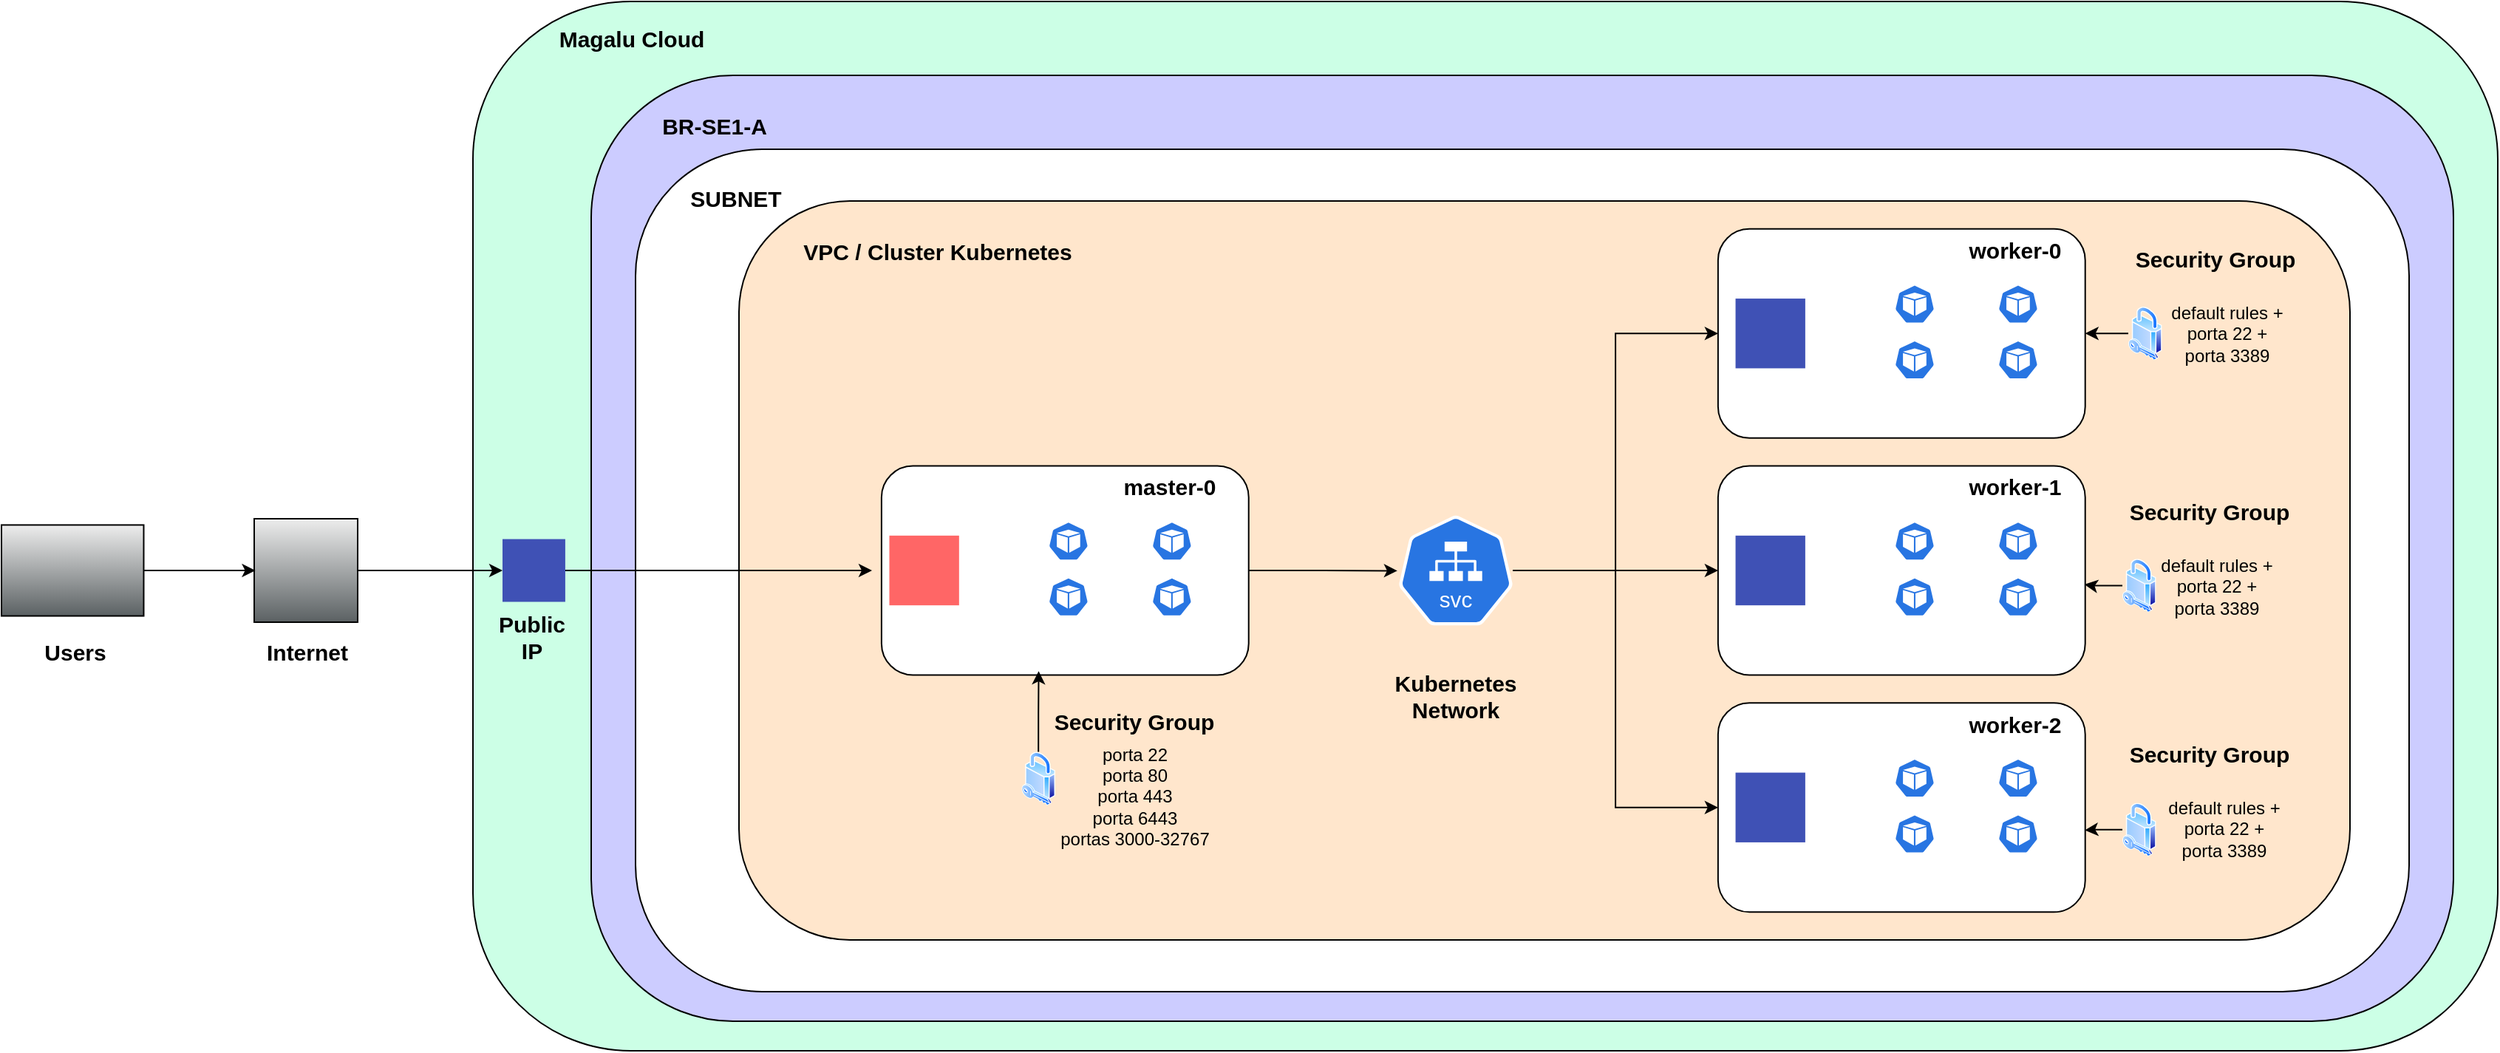 <mxfile version="28.0.6">
  <diagram name="Page-1" id="te6adjRtmmSSRFtGirXA">
    <mxGraphModel dx="1383" dy="813" grid="1" gridSize="10" guides="1" tooltips="1" connect="1" arrows="1" fold="1" page="1" pageScale="1" pageWidth="850" pageHeight="1100" math="0" shadow="0">
      <root>
        <mxCell id="0" />
        <mxCell id="1" parent="0" />
        <mxCell id="_bWnnEf0NVK6TSkEmAHS-3" value="" style="rounded=1;whiteSpace=wrap;html=1;fillColor=#CCFFE6;" parent="1" vertex="1">
          <mxGeometry x="580" y="110" width="1370" height="710" as="geometry" />
        </mxCell>
        <mxCell id="_bWnnEf0NVK6TSkEmAHS-4" value="Magalu Cloud" style="text;html=1;align=center;verticalAlign=middle;whiteSpace=wrap;rounded=0;fontSize=15;fontStyle=1" parent="1" vertex="1">
          <mxGeometry x="635" y="120" width="105" height="30" as="geometry" />
        </mxCell>
        <mxCell id="_bWnnEf0NVK6TSkEmAHS-6" value="" style="shape=mxgraph.networks2.icon;aspect=fixed;fillColor=#EDEDED;strokeColor=#000000;gradientColor=#5B6163;network2IconShadow=1;network2bgFillColor=none;network2Icon=mxgraph.networks2.globe;network2IconW=1;network2IconH=1;" parent="1" vertex="1">
          <mxGeometry x="432" y="460" width="70" height="70" as="geometry" />
        </mxCell>
        <mxCell id="_bWnnEf0NVK6TSkEmAHS-8" value="" style="shape=mxgraph.networks2.icon;aspect=fixed;fillColor=#EDEDED;strokeColor=#000000;gradientColor=#5B6163;network2IconShadow=1;network2bgFillColor=none;network2Icon=mxgraph.networks2.users;network2IconXOffset=0.002;network2IconYOffset=-0.0;network2IconW=1.035;network2IconH=0.662;" parent="1" vertex="1">
          <mxGeometry x="261" y="464.22" width="96.24" height="61.56" as="geometry" />
        </mxCell>
        <mxCell id="_bWnnEf0NVK6TSkEmAHS-36" value="" style="rounded=1;whiteSpace=wrap;html=1;fillColor=#CCCCFF;" parent="1" vertex="1">
          <mxGeometry x="660" y="160" width="1260" height="640" as="geometry" />
        </mxCell>
        <mxCell id="_bWnnEf0NVK6TSkEmAHS-37" value="BR-SE1-A" style="text;html=1;align=center;verticalAlign=middle;whiteSpace=wrap;rounded=0;fontSize=15;fontStyle=1" parent="1" vertex="1">
          <mxGeometry x="697" y="179" width="93" height="30" as="geometry" />
        </mxCell>
        <mxCell id="_bWnnEf0NVK6TSkEmAHS-59" value="" style="rounded=1;whiteSpace=wrap;html=1;" parent="1" vertex="1">
          <mxGeometry x="690" y="210" width="1200" height="570" as="geometry" />
        </mxCell>
        <mxCell id="_bWnnEf0NVK6TSkEmAHS-60" value="SUBNET" style="text;html=1;align=center;verticalAlign=middle;whiteSpace=wrap;rounded=0;fontStyle=1;fontSize=15;" parent="1" vertex="1">
          <mxGeometry x="728" y="228.44" width="60" height="30" as="geometry" />
        </mxCell>
        <mxCell id="_bWnnEf0NVK6TSkEmAHS-117" value="" style="group" parent="1" vertex="1" connectable="0">
          <mxGeometry x="760" y="245" width="1090" height="500" as="geometry" />
        </mxCell>
        <mxCell id="_bWnnEf0NVK6TSkEmAHS-116" value="" style="rounded=1;whiteSpace=wrap;html=1;fillColor=#FFE6CC;" parent="_bWnnEf0NVK6TSkEmAHS-117" vertex="1">
          <mxGeometry width="1090" height="500" as="geometry" />
        </mxCell>
        <mxCell id="_bWnnEf0NVK6TSkEmAHS-78" value="" style="rounded=1;whiteSpace=wrap;html=1;" parent="_bWnnEf0NVK6TSkEmAHS-117" vertex="1">
          <mxGeometry x="662.439" y="18.868" width="248.415" height="141.509" as="geometry" />
        </mxCell>
        <mxCell id="_bWnnEf0NVK6TSkEmAHS-75" value="" style="fillColor=#3F51B5;aspect=fixed;sketch=0;pointerEvents=1;shadow=0;dashed=0;html=1;strokeColor=none;labelPosition=center;verticalLabelPosition=bottom;outlineConnect=0;verticalAlign=top;align=center;shape=mxgraph.openstack.nova_server;" parent="_bWnnEf0NVK6TSkEmAHS-117" vertex="1">
          <mxGeometry x="674.268" y="66.038" width="47.17" height="47.17" as="geometry" />
        </mxCell>
        <mxCell id="_bWnnEf0NVK6TSkEmAHS-76" value="&lt;div&gt;worker-0&lt;/div&gt;" style="text;html=1;align=center;verticalAlign=middle;whiteSpace=wrap;rounded=0;fontSize=15;fontStyle=1" parent="_bWnnEf0NVK6TSkEmAHS-117" vertex="1">
          <mxGeometry x="828.049" y="18.868" width="70.976" height="28.302" as="geometry" />
        </mxCell>
        <mxCell id="_bWnnEf0NVK6TSkEmAHS-79" value="" style="aspect=fixed;sketch=0;html=1;dashed=0;whitespace=wrap;verticalLabelPosition=bottom;verticalAlign=top;fillColor=#2875E2;strokeColor=#ffffff;points=[[0.005,0.63,0],[0.1,0.2,0],[0.9,0.2,0],[0.5,0,0],[0.995,0.63,0],[0.72,0.99,0],[0.5,1,0],[0.28,0.99,0]];shape=mxgraph.kubernetes.icon2;prIcon=pod" parent="_bWnnEf0NVK6TSkEmAHS-117" vertex="1">
          <mxGeometry x="781.714" y="94.34" width="27.519" height="26.415" as="geometry" />
        </mxCell>
        <mxCell id="_bWnnEf0NVK6TSkEmAHS-80" value="" style="aspect=fixed;sketch=0;html=1;dashed=0;whitespace=wrap;verticalLabelPosition=bottom;verticalAlign=top;fillColor=#2875E2;strokeColor=#ffffff;points=[[0.005,0.63,0],[0.1,0.2,0],[0.9,0.2,0],[0.5,0,0],[0.995,0.63,0],[0.72,0.99,0],[0.5,1,0],[0.28,0.99,0]];shape=mxgraph.kubernetes.icon2;prIcon=pod" parent="_bWnnEf0NVK6TSkEmAHS-117" vertex="1">
          <mxGeometry x="781.714" y="56.604" width="27.519" height="26.415" as="geometry" />
        </mxCell>
        <mxCell id="_bWnnEf0NVK6TSkEmAHS-81" value="" style="aspect=fixed;sketch=0;html=1;dashed=0;whitespace=wrap;verticalLabelPosition=bottom;verticalAlign=top;fillColor=#2875E2;strokeColor=#ffffff;points=[[0.005,0.63,0],[0.1,0.2,0],[0.9,0.2,0],[0.5,0,0],[0.995,0.63,0],[0.72,0.99,0],[0.5,1,0],[0.28,0.99,0]];shape=mxgraph.kubernetes.icon2;prIcon=pod" parent="_bWnnEf0NVK6TSkEmAHS-117" vertex="1">
          <mxGeometry x="851.707" y="94.34" width="27.519" height="26.415" as="geometry" />
        </mxCell>
        <mxCell id="_bWnnEf0NVK6TSkEmAHS-84" value="" style="aspect=fixed;sketch=0;html=1;dashed=0;whitespace=wrap;verticalLabelPosition=bottom;verticalAlign=top;fillColor=#2875E2;strokeColor=#ffffff;points=[[0.005,0.63,0],[0.1,0.2,0],[0.9,0.2,0],[0.5,0,0],[0.995,0.63,0],[0.72,0.99,0],[0.5,1,0],[0.28,0.99,0]];shape=mxgraph.kubernetes.icon2;prIcon=pod" parent="_bWnnEf0NVK6TSkEmAHS-117" vertex="1">
          <mxGeometry x="851.707" y="56.604" width="27.519" height="26.415" as="geometry" />
        </mxCell>
        <mxCell id="_bWnnEf0NVK6TSkEmAHS-85" value="" style="rounded=1;whiteSpace=wrap;html=1;" parent="_bWnnEf0NVK6TSkEmAHS-117" vertex="1">
          <mxGeometry x="662.439" y="179.245" width="248.415" height="141.509" as="geometry" />
        </mxCell>
        <mxCell id="_bWnnEf0NVK6TSkEmAHS-86" value="" style="fillColor=#3F51B5;aspect=fixed;sketch=0;pointerEvents=1;shadow=0;dashed=0;html=1;strokeColor=none;labelPosition=center;verticalLabelPosition=bottom;outlineConnect=0;verticalAlign=top;align=center;shape=mxgraph.openstack.nova_server;" parent="_bWnnEf0NVK6TSkEmAHS-117" vertex="1">
          <mxGeometry x="674.268" y="226.415" width="47.17" height="47.17" as="geometry" />
        </mxCell>
        <mxCell id="_bWnnEf0NVK6TSkEmAHS-87" value="&lt;div&gt;worker-1&lt;/div&gt;" style="text;html=1;align=center;verticalAlign=middle;whiteSpace=wrap;rounded=0;fontStyle=1;fontSize=15;" parent="_bWnnEf0NVK6TSkEmAHS-117" vertex="1">
          <mxGeometry x="828.049" y="179.245" width="70.976" height="28.302" as="geometry" />
        </mxCell>
        <mxCell id="_bWnnEf0NVK6TSkEmAHS-88" value="" style="aspect=fixed;sketch=0;html=1;dashed=0;whitespace=wrap;verticalLabelPosition=bottom;verticalAlign=top;fillColor=#2875E2;strokeColor=#ffffff;points=[[0.005,0.63,0],[0.1,0.2,0],[0.9,0.2,0],[0.5,0,0],[0.995,0.63,0],[0.72,0.99,0],[0.5,1,0],[0.28,0.99,0]];shape=mxgraph.kubernetes.icon2;prIcon=pod" parent="_bWnnEf0NVK6TSkEmAHS-117" vertex="1">
          <mxGeometry x="781.714" y="254.717" width="27.519" height="26.415" as="geometry" />
        </mxCell>
        <mxCell id="_bWnnEf0NVK6TSkEmAHS-89" value="" style="aspect=fixed;sketch=0;html=1;dashed=0;whitespace=wrap;verticalLabelPosition=bottom;verticalAlign=top;fillColor=#2875E2;strokeColor=#ffffff;points=[[0.005,0.63,0],[0.1,0.2,0],[0.9,0.2,0],[0.5,0,0],[0.995,0.63,0],[0.72,0.99,0],[0.5,1,0],[0.28,0.99,0]];shape=mxgraph.kubernetes.icon2;prIcon=pod" parent="_bWnnEf0NVK6TSkEmAHS-117" vertex="1">
          <mxGeometry x="781.714" y="216.981" width="27.519" height="26.415" as="geometry" />
        </mxCell>
        <mxCell id="_bWnnEf0NVK6TSkEmAHS-90" value="" style="aspect=fixed;sketch=0;html=1;dashed=0;whitespace=wrap;verticalLabelPosition=bottom;verticalAlign=top;fillColor=#2875E2;strokeColor=#ffffff;points=[[0.005,0.63,0],[0.1,0.2,0],[0.9,0.2,0],[0.5,0,0],[0.995,0.63,0],[0.72,0.99,0],[0.5,1,0],[0.28,0.99,0]];shape=mxgraph.kubernetes.icon2;prIcon=pod" parent="_bWnnEf0NVK6TSkEmAHS-117" vertex="1">
          <mxGeometry x="851.707" y="254.717" width="27.519" height="26.415" as="geometry" />
        </mxCell>
        <mxCell id="_bWnnEf0NVK6TSkEmAHS-91" value="" style="aspect=fixed;sketch=0;html=1;dashed=0;whitespace=wrap;verticalLabelPosition=bottom;verticalAlign=top;fillColor=#2875E2;strokeColor=#ffffff;points=[[0.005,0.63,0],[0.1,0.2,0],[0.9,0.2,0],[0.5,0,0],[0.995,0.63,0],[0.72,0.99,0],[0.5,1,0],[0.28,0.99,0]];shape=mxgraph.kubernetes.icon2;prIcon=pod" parent="_bWnnEf0NVK6TSkEmAHS-117" vertex="1">
          <mxGeometry x="851.707" y="216.981" width="27.519" height="26.415" as="geometry" />
        </mxCell>
        <mxCell id="_bWnnEf0NVK6TSkEmAHS-92" value="" style="rounded=1;whiteSpace=wrap;html=1;" parent="_bWnnEf0NVK6TSkEmAHS-117" vertex="1">
          <mxGeometry x="662.439" y="339.623" width="248.415" height="141.509" as="geometry" />
        </mxCell>
        <mxCell id="_bWnnEf0NVK6TSkEmAHS-93" value="" style="fillColor=#3F51B5;aspect=fixed;sketch=0;pointerEvents=1;shadow=0;dashed=0;html=1;strokeColor=none;labelPosition=center;verticalLabelPosition=bottom;outlineConnect=0;verticalAlign=top;align=center;shape=mxgraph.openstack.nova_server;" parent="_bWnnEf0NVK6TSkEmAHS-117" vertex="1">
          <mxGeometry x="674.268" y="386.792" width="47.17" height="47.17" as="geometry" />
        </mxCell>
        <mxCell id="_bWnnEf0NVK6TSkEmAHS-94" value="&lt;div&gt;worker-2&lt;/div&gt;" style="text;html=1;align=center;verticalAlign=middle;whiteSpace=wrap;rounded=0;fontStyle=1;fontSize=15;" parent="_bWnnEf0NVK6TSkEmAHS-117" vertex="1">
          <mxGeometry x="828.049" y="339.623" width="70.976" height="28.302" as="geometry" />
        </mxCell>
        <mxCell id="_bWnnEf0NVK6TSkEmAHS-95" value="" style="aspect=fixed;sketch=0;html=1;dashed=0;whitespace=wrap;verticalLabelPosition=bottom;verticalAlign=top;fillColor=#2875E2;strokeColor=#ffffff;points=[[0.005,0.63,0],[0.1,0.2,0],[0.9,0.2,0],[0.5,0,0],[0.995,0.63,0],[0.72,0.99,0],[0.5,1,0],[0.28,0.99,0]];shape=mxgraph.kubernetes.icon2;prIcon=pod" parent="_bWnnEf0NVK6TSkEmAHS-117" vertex="1">
          <mxGeometry x="781.714" y="415.094" width="27.519" height="26.415" as="geometry" />
        </mxCell>
        <mxCell id="_bWnnEf0NVK6TSkEmAHS-96" value="" style="aspect=fixed;sketch=0;html=1;dashed=0;whitespace=wrap;verticalLabelPosition=bottom;verticalAlign=top;fillColor=#2875E2;strokeColor=#ffffff;points=[[0.005,0.63,0],[0.1,0.2,0],[0.9,0.2,0],[0.5,0,0],[0.995,0.63,0],[0.72,0.99,0],[0.5,1,0],[0.28,0.99,0]];shape=mxgraph.kubernetes.icon2;prIcon=pod" parent="_bWnnEf0NVK6TSkEmAHS-117" vertex="1">
          <mxGeometry x="781.714" y="377.358" width="27.519" height="26.415" as="geometry" />
        </mxCell>
        <mxCell id="_bWnnEf0NVK6TSkEmAHS-97" value="" style="aspect=fixed;sketch=0;html=1;dashed=0;whitespace=wrap;verticalLabelPosition=bottom;verticalAlign=top;fillColor=#2875E2;strokeColor=#ffffff;points=[[0.005,0.63,0],[0.1,0.2,0],[0.9,0.2,0],[0.5,0,0],[0.995,0.63,0],[0.72,0.99,0],[0.5,1,0],[0.28,0.99,0]];shape=mxgraph.kubernetes.icon2;prIcon=pod" parent="_bWnnEf0NVK6TSkEmAHS-117" vertex="1">
          <mxGeometry x="851.707" y="415.094" width="27.519" height="26.415" as="geometry" />
        </mxCell>
        <mxCell id="_bWnnEf0NVK6TSkEmAHS-98" value="" style="aspect=fixed;sketch=0;html=1;dashed=0;whitespace=wrap;verticalLabelPosition=bottom;verticalAlign=top;fillColor=#2875E2;strokeColor=#ffffff;points=[[0.005,0.63,0],[0.1,0.2,0],[0.9,0.2,0],[0.5,0,0],[0.995,0.63,0],[0.72,0.99,0],[0.5,1,0],[0.28,0.99,0]];shape=mxgraph.kubernetes.icon2;prIcon=pod" parent="_bWnnEf0NVK6TSkEmAHS-117" vertex="1">
          <mxGeometry x="851.707" y="377.358" width="27.519" height="26.415" as="geometry" />
        </mxCell>
        <mxCell id="_bWnnEf0NVK6TSkEmAHS-107" style="edgeStyle=orthogonalEdgeStyle;rounded=0;orthogonalLoop=1;jettySize=auto;html=1;entryX=0;entryY=0.5;entryDx=0;entryDy=0;" parent="_bWnnEf0NVK6TSkEmAHS-117" source="_bWnnEf0NVK6TSkEmAHS-106" target="_bWnnEf0NVK6TSkEmAHS-78" edge="1">
          <mxGeometry relative="1" as="geometry" />
        </mxCell>
        <mxCell id="_bWnnEf0NVK6TSkEmAHS-108" style="edgeStyle=orthogonalEdgeStyle;rounded=0;orthogonalLoop=1;jettySize=auto;html=1;entryX=0;entryY=0.5;entryDx=0;entryDy=0;" parent="_bWnnEf0NVK6TSkEmAHS-117" source="_bWnnEf0NVK6TSkEmAHS-106" target="_bWnnEf0NVK6TSkEmAHS-85" edge="1">
          <mxGeometry relative="1" as="geometry" />
        </mxCell>
        <mxCell id="_bWnnEf0NVK6TSkEmAHS-109" style="edgeStyle=orthogonalEdgeStyle;rounded=0;orthogonalLoop=1;jettySize=auto;html=1;entryX=0;entryY=0.5;entryDx=0;entryDy=0;" parent="_bWnnEf0NVK6TSkEmAHS-117" source="_bWnnEf0NVK6TSkEmAHS-106" target="_bWnnEf0NVK6TSkEmAHS-92" edge="1">
          <mxGeometry relative="1" as="geometry" />
        </mxCell>
        <mxCell id="_bWnnEf0NVK6TSkEmAHS-106" value="" style="aspect=fixed;sketch=0;html=1;dashed=0;whitespace=wrap;verticalLabelPosition=bottom;verticalAlign=top;fillColor=#2875E2;strokeColor=#ffffff;points=[[0.005,0.63,0],[0.1,0.2,0],[0.9,0.2,0],[0.5,0,0],[0.995,0.63,0],[0.72,0.99,0],[0.5,1,0],[0.28,0.99,0]];shape=mxgraph.kubernetes.icon2;kubernetesLabel=1;prIcon=svc" parent="_bWnnEf0NVK6TSkEmAHS-117" vertex="1">
          <mxGeometry x="446.29" y="212.83" width="77.44" height="74.34" as="geometry" />
        </mxCell>
        <mxCell id="_bWnnEf0NVK6TSkEmAHS-110" style="edgeStyle=orthogonalEdgeStyle;rounded=0;orthogonalLoop=1;jettySize=auto;html=1;entryX=-0.011;entryY=0.503;entryDx=0;entryDy=0;entryPerimeter=0;" parent="_bWnnEf0NVK6TSkEmAHS-117" source="_bWnnEf0NVK6TSkEmAHS-99" target="_bWnnEf0NVK6TSkEmAHS-106" edge="1">
          <mxGeometry relative="1" as="geometry" />
        </mxCell>
        <mxCell id="_bWnnEf0NVK6TSkEmAHS-125" value="" style="group" parent="_bWnnEf0NVK6TSkEmAHS-117" vertex="1" connectable="0">
          <mxGeometry x="89.908" y="179.245" width="248.415" height="141.509" as="geometry" />
        </mxCell>
        <mxCell id="_bWnnEf0NVK6TSkEmAHS-99" value="" style="rounded=1;whiteSpace=wrap;html=1;" parent="_bWnnEf0NVK6TSkEmAHS-125" vertex="1">
          <mxGeometry x="6.539" width="248.415" height="141.509" as="geometry" />
        </mxCell>
        <mxCell id="_bWnnEf0NVK6TSkEmAHS-100" value="" style="fillColor=#FF6666;aspect=fixed;sketch=0;pointerEvents=1;shadow=0;dashed=0;html=1;strokeColor=none;labelPosition=center;verticalLabelPosition=bottom;outlineConnect=0;verticalAlign=top;align=center;shape=mxgraph.openstack.nova_server;" parent="_bWnnEf0NVK6TSkEmAHS-125" vertex="1">
          <mxGeometry x="11.829" y="47.17" width="47.17" height="47.17" as="geometry" />
        </mxCell>
        <mxCell id="_bWnnEf0NVK6TSkEmAHS-101" value="&lt;div&gt;master-0&lt;/div&gt;" style="text;html=1;align=center;verticalAlign=middle;whiteSpace=wrap;rounded=0;fontStyle=1;fontSize=15;" parent="_bWnnEf0NVK6TSkEmAHS-125" vertex="1">
          <mxGeometry x="165.61" width="70.976" height="28.302" as="geometry" />
        </mxCell>
        <mxCell id="_bWnnEf0NVK6TSkEmAHS-102" value="" style="aspect=fixed;sketch=0;html=1;dashed=0;whitespace=wrap;verticalLabelPosition=bottom;verticalAlign=top;fillColor=#2875E2;strokeColor=#ffffff;points=[[0.005,0.63,0],[0.1,0.2,0],[0.9,0.2,0],[0.5,0,0],[0.995,0.63,0],[0.72,0.99,0],[0.5,1,0],[0.28,0.99,0]];shape=mxgraph.kubernetes.icon2;prIcon=pod" parent="_bWnnEf0NVK6TSkEmAHS-125" vertex="1">
          <mxGeometry x="119.275" y="75.472" width="27.519" height="26.415" as="geometry" />
        </mxCell>
        <mxCell id="_bWnnEf0NVK6TSkEmAHS-103" value="" style="aspect=fixed;sketch=0;html=1;dashed=0;whitespace=wrap;verticalLabelPosition=bottom;verticalAlign=top;fillColor=#2875E2;strokeColor=#ffffff;points=[[0.005,0.63,0],[0.1,0.2,0],[0.9,0.2,0],[0.5,0,0],[0.995,0.63,0],[0.72,0.99,0],[0.5,1,0],[0.28,0.99,0]];shape=mxgraph.kubernetes.icon2;prIcon=pod" parent="_bWnnEf0NVK6TSkEmAHS-125" vertex="1">
          <mxGeometry x="119.275" y="37.736" width="27.519" height="26.415" as="geometry" />
        </mxCell>
        <mxCell id="_bWnnEf0NVK6TSkEmAHS-104" value="" style="aspect=fixed;sketch=0;html=1;dashed=0;whitespace=wrap;verticalLabelPosition=bottom;verticalAlign=top;fillColor=#2875E2;strokeColor=#ffffff;points=[[0.005,0.63,0],[0.1,0.2,0],[0.9,0.2,0],[0.5,0,0],[0.995,0.63,0],[0.72,0.99,0],[0.5,1,0],[0.28,0.99,0]];shape=mxgraph.kubernetes.icon2;prIcon=pod" parent="_bWnnEf0NVK6TSkEmAHS-125" vertex="1">
          <mxGeometry x="189.268" y="75.472" width="27.519" height="26.415" as="geometry" />
        </mxCell>
        <mxCell id="_bWnnEf0NVK6TSkEmAHS-105" value="" style="aspect=fixed;sketch=0;html=1;dashed=0;whitespace=wrap;verticalLabelPosition=bottom;verticalAlign=top;fillColor=#2875E2;strokeColor=#ffffff;points=[[0.005,0.63,0],[0.1,0.2,0],[0.9,0.2,0],[0.5,0,0],[0.995,0.63,0],[0.72,0.99,0],[0.5,1,0],[0.28,0.99,0]];shape=mxgraph.kubernetes.icon2;prIcon=pod" parent="_bWnnEf0NVK6TSkEmAHS-125" vertex="1">
          <mxGeometry x="189.268" y="37.736" width="27.519" height="26.415" as="geometry" />
        </mxCell>
        <mxCell id="_bWnnEf0NVK6TSkEmAHS-172" value="Kubernetes&lt;br&gt;Network" style="text;html=1;align=center;verticalAlign=middle;whiteSpace=wrap;rounded=0;fontSize=15;fontStyle=1" parent="_bWnnEf0NVK6TSkEmAHS-117" vertex="1">
          <mxGeometry x="419.214" y="320.755" width="131.582" height="28.302" as="geometry" />
        </mxCell>
        <mxCell id="_bWnnEf0NVK6TSkEmAHS-173" value="VPC / Cluster Kubernetes" style="text;html=1;align=center;verticalAlign=middle;whiteSpace=wrap;rounded=0;fontStyle=1;fontSize=15;" parent="_bWnnEf0NVK6TSkEmAHS-117" vertex="1">
          <mxGeometry x="39.36" y="18.87" width="190.64" height="30" as="geometry" />
        </mxCell>
        <mxCell id="deHOInCnIqx2IyRvZjiG-1" value="" style="image;aspect=fixed;perimeter=ellipsePerimeter;html=1;align=center;shadow=0;dashed=0;spacingTop=3;image=img/lib/active_directory/security.svg;" parent="_bWnnEf0NVK6TSkEmAHS-117" vertex="1">
          <mxGeometry x="191.185" y="372.77" width="22.82" height="36.23" as="geometry" />
        </mxCell>
        <mxCell id="deHOInCnIqx2IyRvZjiG-11" value="Security Group" style="text;html=1;align=center;verticalAlign=middle;whiteSpace=wrap;rounded=0;fontStyle=1;fontSize=15;" parent="_bWnnEf0NVK6TSkEmAHS-117" vertex="1">
          <mxGeometry x="186.371" y="337.62" width="163.483" height="28.3" as="geometry" />
        </mxCell>
        <mxCell id="deHOInCnIqx2IyRvZjiG-12" style="edgeStyle=orthogonalEdgeStyle;rounded=0;orthogonalLoop=1;jettySize=auto;html=1;entryX=0.428;entryY=0.981;entryDx=0;entryDy=0;entryPerimeter=0;" parent="_bWnnEf0NVK6TSkEmAHS-117" source="deHOInCnIqx2IyRvZjiG-1" target="_bWnnEf0NVK6TSkEmAHS-99" edge="1">
          <mxGeometry relative="1" as="geometry" />
        </mxCell>
        <mxCell id="deHOInCnIqx2IyRvZjiG-13" value="porta 22&lt;br&gt;porta 80&lt;br&gt;porta 443&lt;br&gt;porta 6443&lt;br&gt;portas 3000-32767" style="text;html=1;align=center;verticalAlign=middle;whiteSpace=wrap;rounded=0;" parent="_bWnnEf0NVK6TSkEmAHS-117" vertex="1">
          <mxGeometry x="208.1" y="359.79" width="120.03" height="86.23" as="geometry" />
        </mxCell>
        <mxCell id="deHOInCnIqx2IyRvZjiG-24" style="edgeStyle=orthogonalEdgeStyle;rounded=0;orthogonalLoop=1;jettySize=auto;html=1;entryX=1;entryY=0.5;entryDx=0;entryDy=0;" parent="_bWnnEf0NVK6TSkEmAHS-117" source="deHOInCnIqx2IyRvZjiG-23" target="_bWnnEf0NVK6TSkEmAHS-78" edge="1">
          <mxGeometry relative="1" as="geometry" />
        </mxCell>
        <mxCell id="deHOInCnIqx2IyRvZjiG-23" value="" style="image;aspect=fixed;perimeter=ellipsePerimeter;html=1;align=center;shadow=0;dashed=0;spacingTop=3;image=img/lib/active_directory/security.svg;" parent="_bWnnEf0NVK6TSkEmAHS-117" vertex="1">
          <mxGeometry x="940.0" y="71.51" width="22.82" height="36.23" as="geometry" />
        </mxCell>
        <mxCell id="deHOInCnIqx2IyRvZjiG-25" value="" style="image;aspect=fixed;perimeter=ellipsePerimeter;html=1;align=center;shadow=0;dashed=0;spacingTop=3;image=img/lib/active_directory/security.svg;" parent="_bWnnEf0NVK6TSkEmAHS-117" vertex="1">
          <mxGeometry x="936" y="242.17" width="22.82" height="36.23" as="geometry" />
        </mxCell>
        <mxCell id="deHOInCnIqx2IyRvZjiG-26" value="Security Group" style="text;html=1;align=center;verticalAlign=middle;whiteSpace=wrap;rounded=0;fontStyle=1;fontSize=15;" parent="_bWnnEf0NVK6TSkEmAHS-117" vertex="1">
          <mxGeometry x="920" y="195.66" width="150" height="28.3" as="geometry" />
        </mxCell>
        <mxCell id="deHOInCnIqx2IyRvZjiG-27" value="default rules +&lt;br&gt;porta 22 +&lt;br&gt;porta 3389" style="text;html=1;align=center;verticalAlign=middle;whiteSpace=wrap;rounded=0;" parent="_bWnnEf0NVK6TSkEmAHS-117" vertex="1">
          <mxGeometry x="960" y="217.83" width="80" height="86.23" as="geometry" />
        </mxCell>
        <mxCell id="deHOInCnIqx2IyRvZjiG-28" value="" style="image;aspect=fixed;perimeter=ellipsePerimeter;html=1;align=center;shadow=0;dashed=0;spacingTop=3;image=img/lib/active_directory/security.svg;" parent="_bWnnEf0NVK6TSkEmAHS-117" vertex="1">
          <mxGeometry x="936" y="407.3" width="22.82" height="36.23" as="geometry" />
        </mxCell>
        <mxCell id="deHOInCnIqx2IyRvZjiG-29" value="Security Group" style="text;html=1;align=center;verticalAlign=middle;whiteSpace=wrap;rounded=0;fontStyle=1;fontSize=15;" parent="_bWnnEf0NVK6TSkEmAHS-117" vertex="1">
          <mxGeometry x="920" y="359.79" width="150" height="28.3" as="geometry" />
        </mxCell>
        <mxCell id="deHOInCnIqx2IyRvZjiG-30" value="default rules +&lt;br&gt;porta 22 +&lt;br&gt;porta 3389" style="text;html=1;align=center;verticalAlign=middle;whiteSpace=wrap;rounded=0;" parent="_bWnnEf0NVK6TSkEmAHS-117" vertex="1">
          <mxGeometry x="960" y="381.96" width="90" height="86.23" as="geometry" />
        </mxCell>
        <mxCell id="deHOInCnIqx2IyRvZjiG-31" style="edgeStyle=orthogonalEdgeStyle;rounded=0;orthogonalLoop=1;jettySize=auto;html=1;entryX=0.998;entryY=0.567;entryDx=0;entryDy=0;entryPerimeter=0;" parent="_bWnnEf0NVK6TSkEmAHS-117" source="deHOInCnIqx2IyRvZjiG-25" target="_bWnnEf0NVK6TSkEmAHS-85" edge="1">
          <mxGeometry relative="1" as="geometry" />
        </mxCell>
        <mxCell id="deHOInCnIqx2IyRvZjiG-32" style="edgeStyle=orthogonalEdgeStyle;rounded=0;orthogonalLoop=1;jettySize=auto;html=1;entryX=0.999;entryY=0.609;entryDx=0;entryDy=0;entryPerimeter=0;" parent="_bWnnEf0NVK6TSkEmAHS-117" source="deHOInCnIqx2IyRvZjiG-28" target="_bWnnEf0NVK6TSkEmAHS-92" edge="1">
          <mxGeometry relative="1" as="geometry" />
        </mxCell>
        <mxCell id="_bWnnEf0NVK6TSkEmAHS-128" style="edgeStyle=orthogonalEdgeStyle;rounded=0;orthogonalLoop=1;jettySize=auto;html=1;entryX=0.011;entryY=0.5;entryDx=0;entryDy=0;entryPerimeter=0;" parent="1" source="_bWnnEf0NVK6TSkEmAHS-8" target="_bWnnEf0NVK6TSkEmAHS-6" edge="1">
          <mxGeometry relative="1" as="geometry" />
        </mxCell>
        <mxCell id="_bWnnEf0NVK6TSkEmAHS-129" value="Users" style="text;html=1;align=center;verticalAlign=middle;whiteSpace=wrap;rounded=0;fontSize=15;fontStyle=1" parent="1" vertex="1">
          <mxGeometry x="281" y="535" width="60" height="30" as="geometry" />
        </mxCell>
        <mxCell id="_bWnnEf0NVK6TSkEmAHS-130" value="Internet" style="text;html=1;align=center;verticalAlign=middle;whiteSpace=wrap;rounded=0;fontSize=15;fontStyle=1" parent="1" vertex="1">
          <mxGeometry x="438" y="535" width="60" height="30" as="geometry" />
        </mxCell>
        <mxCell id="_bWnnEf0NVK6TSkEmAHS-131" style="edgeStyle=orthogonalEdgeStyle;rounded=0;orthogonalLoop=1;jettySize=auto;html=1;" parent="1" source="_bWnnEf0NVK6TSkEmAHS-6" target="_bWnnEf0NVK6TSkEmAHS-118" edge="1">
          <mxGeometry relative="1" as="geometry" />
        </mxCell>
        <mxCell id="_bWnnEf0NVK6TSkEmAHS-175" style="edgeStyle=orthogonalEdgeStyle;rounded=0;orthogonalLoop=1;jettySize=auto;html=1;" parent="1" source="_bWnnEf0NVK6TSkEmAHS-118" edge="1">
          <mxGeometry relative="1" as="geometry">
            <mxPoint x="850" y="495.002" as="targetPoint" />
          </mxGeometry>
        </mxCell>
        <mxCell id="_bWnnEf0NVK6TSkEmAHS-118" value="" style="fillColor=#3F51B5;aspect=fixed;sketch=0;pointerEvents=1;shadow=0;dashed=0;html=1;strokeColor=none;labelPosition=center;verticalLabelPosition=bottom;outlineConnect=0;verticalAlign=top;align=center;shape=mxgraph.openstack.neutron_floatingip;" parent="1" vertex="1">
          <mxGeometry x="600" y="473.775" width="42.453" height="42.453" as="geometry" />
        </mxCell>
        <mxCell id="_bWnnEf0NVK6TSkEmAHS-132" value="Public IP" style="text;html=1;align=center;verticalAlign=middle;whiteSpace=wrap;rounded=0;fontSize=15;fontStyle=1" parent="1" vertex="1">
          <mxGeometry x="590" y="526.132" width="60" height="28.302" as="geometry" />
        </mxCell>
        <mxCell id="deHOInCnIqx2IyRvZjiG-21" value="Security Group" style="text;html=1;align=center;verticalAlign=middle;whiteSpace=wrap;rounded=0;fontStyle=1;fontSize=15;" parent="1" vertex="1">
          <mxGeometry x="1684" y="270" width="150" height="28.3" as="geometry" />
        </mxCell>
        <mxCell id="deHOInCnIqx2IyRvZjiG-22" value="default rules +&lt;br&gt;porta 22 +&lt;br&gt;porta 3389" style="text;html=1;align=center;verticalAlign=middle;whiteSpace=wrap;rounded=0;" parent="1" vertex="1">
          <mxGeometry x="1724" y="292.17" width="86" height="86.23" as="geometry" />
        </mxCell>
      </root>
    </mxGraphModel>
  </diagram>
</mxfile>
